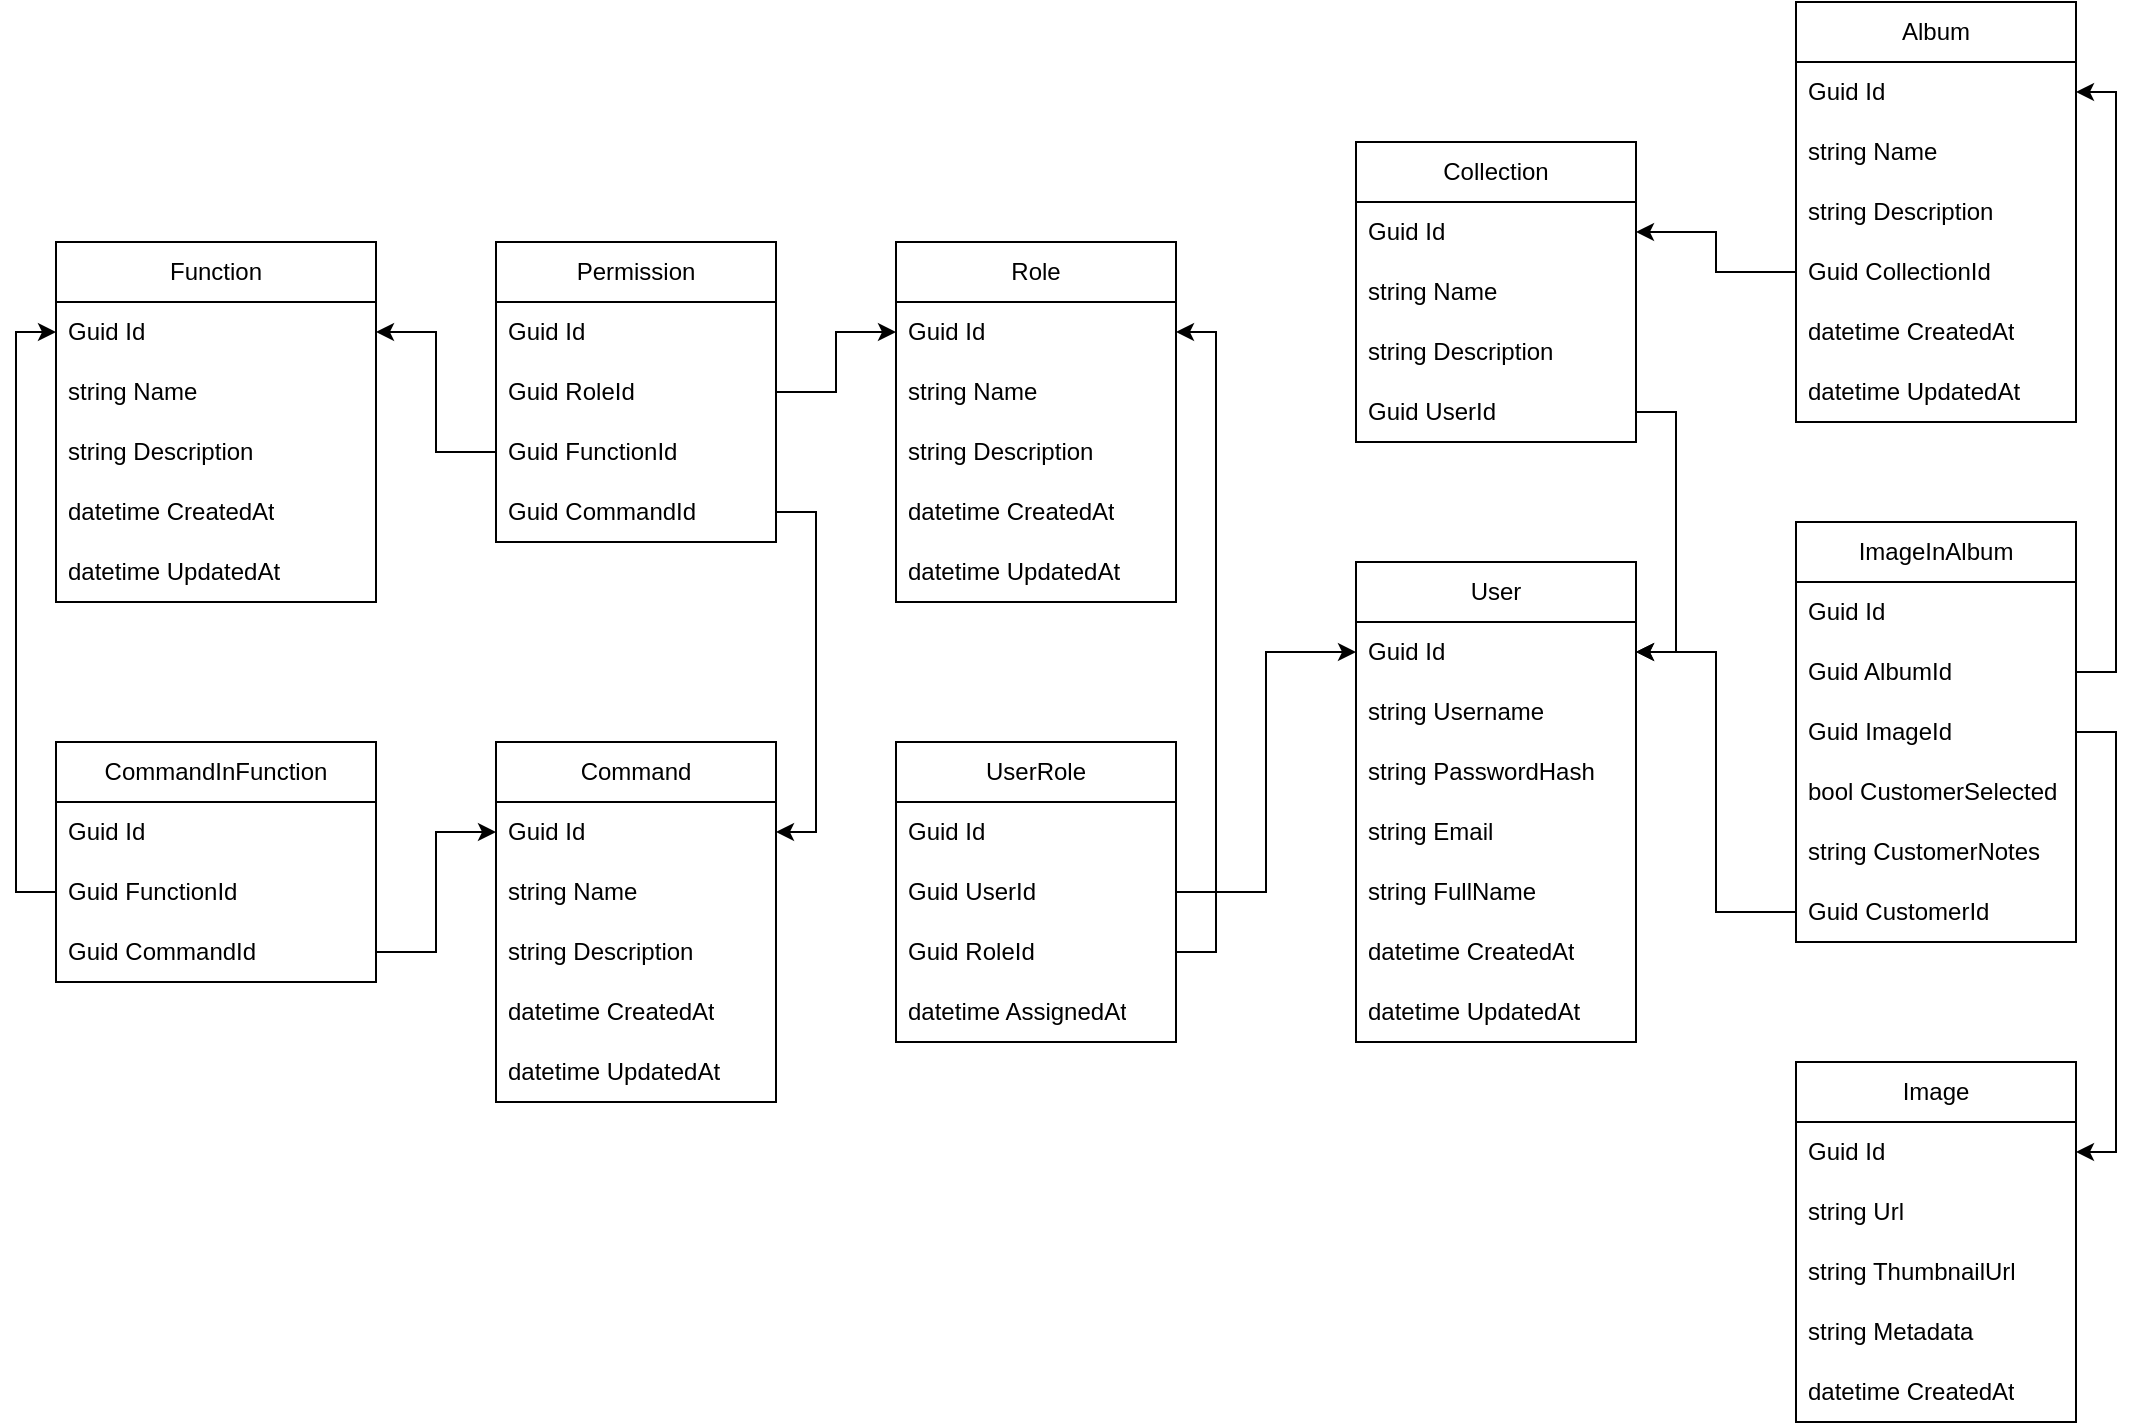 <mxfile version="26.0.3">
  <diagram name="Page-1" id="929967ad-93f9-6ef4-fab6-5d389245f69c">
    <mxGraphModel dx="1436" dy="853" grid="1" gridSize="10" guides="1" tooltips="1" connect="1" arrows="1" fold="1" page="1" pageScale="1.5" pageWidth="1169" pageHeight="826" background="none" math="0" shadow="0">
      <root>
        <mxCell id="0" style=";html=1;" />
        <mxCell id="1" style=";html=1;" parent="0" />
        <mxCell id="LEmxtr9659id1qwwEW8W-7" value="Collection" style="swimlane;fontStyle=0;childLayout=stackLayout;horizontal=1;startSize=30;horizontalStack=0;resizeParent=1;resizeParentMax=0;resizeLast=0;collapsible=1;marginBottom=0;whiteSpace=wrap;html=1;" parent="1" vertex="1">
          <mxGeometry x="900" y="450" width="140" height="150" as="geometry" />
        </mxCell>
        <mxCell id="LEmxtr9659id1qwwEW8W-8" value="Guid Id" style="text;strokeColor=none;fillColor=none;align=left;verticalAlign=middle;spacingLeft=4;spacingRight=4;overflow=hidden;points=[[0,0.5],[1,0.5]];portConstraint=eastwest;rotatable=0;whiteSpace=wrap;html=1;" parent="LEmxtr9659id1qwwEW8W-7" vertex="1">
          <mxGeometry y="30" width="140" height="30" as="geometry" />
        </mxCell>
        <mxCell id="LEmxtr9659id1qwwEW8W-9" value="string&amp;nbsp;Name" style="text;strokeColor=none;fillColor=none;align=left;verticalAlign=middle;spacingLeft=4;spacingRight=4;overflow=hidden;points=[[0,0.5],[1,0.5]];portConstraint=eastwest;rotatable=0;whiteSpace=wrap;html=1;" parent="LEmxtr9659id1qwwEW8W-7" vertex="1">
          <mxGeometry y="60" width="140" height="30" as="geometry" />
        </mxCell>
        <mxCell id="LEmxtr9659id1qwwEW8W-10" value="string&amp;nbsp;Description" style="text;strokeColor=none;fillColor=none;align=left;verticalAlign=middle;spacingLeft=4;spacingRight=4;overflow=hidden;points=[[0,0.5],[1,0.5]];portConstraint=eastwest;rotatable=0;whiteSpace=wrap;html=1;" parent="LEmxtr9659id1qwwEW8W-7" vertex="1">
          <mxGeometry y="90" width="140" height="30" as="geometry" />
        </mxCell>
        <mxCell id="LEmxtr9659id1qwwEW8W-77" value="Guid UserId" style="text;strokeColor=none;fillColor=none;align=left;verticalAlign=middle;spacingLeft=4;spacingRight=4;overflow=hidden;points=[[0,0.5],[1,0.5]];portConstraint=eastwest;rotatable=0;whiteSpace=wrap;html=1;" parent="LEmxtr9659id1qwwEW8W-7" vertex="1">
          <mxGeometry y="120" width="140" height="30" as="geometry" />
        </mxCell>
        <mxCell id="LEmxtr9659id1qwwEW8W-12" value="Album" style="swimlane;fontStyle=0;childLayout=stackLayout;horizontal=1;startSize=30;horizontalStack=0;resizeParent=1;resizeParentMax=0;resizeLast=0;collapsible=1;marginBottom=0;whiteSpace=wrap;html=1;" parent="1" vertex="1">
          <mxGeometry x="1120" y="380" width="140" height="210" as="geometry" />
        </mxCell>
        <mxCell id="LEmxtr9659id1qwwEW8W-13" value="Guid Id" style="text;strokeColor=none;fillColor=none;align=left;verticalAlign=middle;spacingLeft=4;spacingRight=4;overflow=hidden;points=[[0,0.5],[1,0.5]];portConstraint=eastwest;rotatable=0;whiteSpace=wrap;html=1;" parent="LEmxtr9659id1qwwEW8W-12" vertex="1">
          <mxGeometry y="30" width="140" height="30" as="geometry" />
        </mxCell>
        <mxCell id="LEmxtr9659id1qwwEW8W-14" value="string&amp;nbsp;Name" style="text;strokeColor=none;fillColor=none;align=left;verticalAlign=middle;spacingLeft=4;spacingRight=4;overflow=hidden;points=[[0,0.5],[1,0.5]];portConstraint=eastwest;rotatable=0;whiteSpace=wrap;html=1;" parent="LEmxtr9659id1qwwEW8W-12" vertex="1">
          <mxGeometry y="60" width="140" height="30" as="geometry" />
        </mxCell>
        <mxCell id="LEmxtr9659id1qwwEW8W-15" value="string&amp;nbsp;Description" style="text;strokeColor=none;fillColor=none;align=left;verticalAlign=middle;spacingLeft=4;spacingRight=4;overflow=hidden;points=[[0,0.5],[1,0.5]];portConstraint=eastwest;rotatable=0;whiteSpace=wrap;html=1;" parent="LEmxtr9659id1qwwEW8W-12" vertex="1">
          <mxGeometry y="90" width="140" height="30" as="geometry" />
        </mxCell>
        <mxCell id="LEmxtr9659id1qwwEW8W-78" value="Guid CollectionId" style="text;strokeColor=none;fillColor=none;align=left;verticalAlign=middle;spacingLeft=4;spacingRight=4;overflow=hidden;points=[[0,0.5],[1,0.5]];portConstraint=eastwest;rotatable=0;whiteSpace=wrap;html=1;" parent="LEmxtr9659id1qwwEW8W-12" vertex="1">
          <mxGeometry y="120" width="140" height="30" as="geometry" />
        </mxCell>
        <mxCell id="LEmxtr9659id1qwwEW8W-79" value="datetime&amp;nbsp;CreatedAt" style="text;strokeColor=none;fillColor=none;align=left;verticalAlign=middle;spacingLeft=4;spacingRight=4;overflow=hidden;points=[[0,0.5],[1,0.5]];portConstraint=eastwest;rotatable=0;whiteSpace=wrap;html=1;" parent="LEmxtr9659id1qwwEW8W-12" vertex="1">
          <mxGeometry y="150" width="140" height="30" as="geometry" />
        </mxCell>
        <mxCell id="LEmxtr9659id1qwwEW8W-80" value="datetime&amp;nbsp;UpdatedAt" style="text;strokeColor=none;fillColor=none;align=left;verticalAlign=middle;spacingLeft=4;spacingRight=4;overflow=hidden;points=[[0,0.5],[1,0.5]];portConstraint=eastwest;rotatable=0;whiteSpace=wrap;html=1;" parent="LEmxtr9659id1qwwEW8W-12" vertex="1">
          <mxGeometry y="180" width="140" height="30" as="geometry" />
        </mxCell>
        <mxCell id="LEmxtr9659id1qwwEW8W-16" value="User" style="swimlane;fontStyle=0;childLayout=stackLayout;horizontal=1;startSize=30;horizontalStack=0;resizeParent=1;resizeParentMax=0;resizeLast=0;collapsible=1;marginBottom=0;whiteSpace=wrap;html=1;" parent="1" vertex="1">
          <mxGeometry x="900" y="660" width="140" height="240" as="geometry" />
        </mxCell>
        <mxCell id="LEmxtr9659id1qwwEW8W-17" value="Guid Id" style="text;strokeColor=none;fillColor=none;align=left;verticalAlign=middle;spacingLeft=4;spacingRight=4;overflow=hidden;points=[[0,0.5],[1,0.5]];portConstraint=eastwest;rotatable=0;whiteSpace=wrap;html=1;" parent="LEmxtr9659id1qwwEW8W-16" vertex="1">
          <mxGeometry y="30" width="140" height="30" as="geometry" />
        </mxCell>
        <mxCell id="LEmxtr9659id1qwwEW8W-18" value="string Username " style="text;strokeColor=none;fillColor=none;align=left;verticalAlign=middle;spacingLeft=4;spacingRight=4;overflow=hidden;points=[[0,0.5],[1,0.5]];portConstraint=eastwest;rotatable=0;whiteSpace=wrap;html=1;" parent="LEmxtr9659id1qwwEW8W-16" vertex="1">
          <mxGeometry y="60" width="140" height="30" as="geometry" />
        </mxCell>
        <mxCell id="LEmxtr9659id1qwwEW8W-19" value="string&amp;nbsp;PasswordHash " style="text;strokeColor=none;fillColor=none;align=left;verticalAlign=middle;spacingLeft=4;spacingRight=4;overflow=hidden;points=[[0,0.5],[1,0.5]];portConstraint=eastwest;rotatable=0;whiteSpace=wrap;html=1;" parent="LEmxtr9659id1qwwEW8W-16" vertex="1">
          <mxGeometry y="90" width="140" height="30" as="geometry" />
        </mxCell>
        <mxCell id="LEmxtr9659id1qwwEW8W-53" value="string&amp;nbsp;Email " style="text;strokeColor=none;fillColor=none;align=left;verticalAlign=middle;spacingLeft=4;spacingRight=4;overflow=hidden;points=[[0,0.5],[1,0.5]];portConstraint=eastwest;rotatable=0;whiteSpace=wrap;html=1;" parent="LEmxtr9659id1qwwEW8W-16" vertex="1">
          <mxGeometry y="120" width="140" height="30" as="geometry" />
        </mxCell>
        <mxCell id="LEmxtr9659id1qwwEW8W-54" value="string FullName  " style="text;strokeColor=none;fillColor=none;align=left;verticalAlign=middle;spacingLeft=4;spacingRight=4;overflow=hidden;points=[[0,0.5],[1,0.5]];portConstraint=eastwest;rotatable=0;whiteSpace=wrap;html=1;" parent="LEmxtr9659id1qwwEW8W-16" vertex="1">
          <mxGeometry y="150" width="140" height="30" as="geometry" />
        </mxCell>
        <mxCell id="LEmxtr9659id1qwwEW8W-55" value="datetime&amp;nbsp;CreatedAt " style="text;strokeColor=none;fillColor=none;align=left;verticalAlign=middle;spacingLeft=4;spacingRight=4;overflow=hidden;points=[[0,0.5],[1,0.5]];portConstraint=eastwest;rotatable=0;whiteSpace=wrap;html=1;" parent="LEmxtr9659id1qwwEW8W-16" vertex="1">
          <mxGeometry y="180" width="140" height="30" as="geometry" />
        </mxCell>
        <mxCell id="LEmxtr9659id1qwwEW8W-56" value="datetime&amp;nbsp;UpdatedAt  " style="text;strokeColor=none;fillColor=none;align=left;verticalAlign=middle;spacingLeft=4;spacingRight=4;overflow=hidden;points=[[0,0.5],[1,0.5]];portConstraint=eastwest;rotatable=0;whiteSpace=wrap;html=1;" parent="LEmxtr9659id1qwwEW8W-16" vertex="1">
          <mxGeometry y="210" width="140" height="30" as="geometry" />
        </mxCell>
        <mxCell id="LEmxtr9659id1qwwEW8W-20" value="Image" style="swimlane;fontStyle=0;childLayout=stackLayout;horizontal=1;startSize=30;horizontalStack=0;resizeParent=1;resizeParentMax=0;resizeLast=0;collapsible=1;marginBottom=0;whiteSpace=wrap;html=1;" parent="1" vertex="1">
          <mxGeometry x="1120" y="910" width="140" height="180" as="geometry" />
        </mxCell>
        <mxCell id="LEmxtr9659id1qwwEW8W-21" value="Guid Id" style="text;strokeColor=none;fillColor=none;align=left;verticalAlign=middle;spacingLeft=4;spacingRight=4;overflow=hidden;points=[[0,0.5],[1,0.5]];portConstraint=eastwest;rotatable=0;whiteSpace=wrap;html=1;" parent="LEmxtr9659id1qwwEW8W-20" vertex="1">
          <mxGeometry y="30" width="140" height="30" as="geometry" />
        </mxCell>
        <mxCell id="LEmxtr9659id1qwwEW8W-22" value="string Url" style="text;strokeColor=none;fillColor=none;align=left;verticalAlign=middle;spacingLeft=4;spacingRight=4;overflow=hidden;points=[[0,0.5],[1,0.5]];portConstraint=eastwest;rotatable=0;whiteSpace=wrap;html=1;" parent="LEmxtr9659id1qwwEW8W-20" vertex="1">
          <mxGeometry y="60" width="140" height="30" as="geometry" />
        </mxCell>
        <mxCell id="LEmxtr9659id1qwwEW8W-81" value="string ThumbnailUrl " style="text;strokeColor=none;fillColor=none;align=left;verticalAlign=middle;spacingLeft=4;spacingRight=4;overflow=hidden;points=[[0,0.5],[1,0.5]];portConstraint=eastwest;rotatable=0;whiteSpace=wrap;html=1;" parent="LEmxtr9659id1qwwEW8W-20" vertex="1">
          <mxGeometry y="90" width="140" height="30" as="geometry" />
        </mxCell>
        <mxCell id="LEmxtr9659id1qwwEW8W-82" value="string Metadata  " style="text;strokeColor=none;fillColor=none;align=left;verticalAlign=middle;spacingLeft=4;spacingRight=4;overflow=hidden;points=[[0,0.5],[1,0.5]];portConstraint=eastwest;rotatable=0;whiteSpace=wrap;html=1;" parent="LEmxtr9659id1qwwEW8W-20" vertex="1">
          <mxGeometry y="120" width="140" height="30" as="geometry" />
        </mxCell>
        <mxCell id="LEmxtr9659id1qwwEW8W-83" value="datetime&amp;nbsp;CreatedAt" style="text;strokeColor=none;fillColor=none;align=left;verticalAlign=middle;spacingLeft=4;spacingRight=4;overflow=hidden;points=[[0,0.5],[1,0.5]];portConstraint=eastwest;rotatable=0;whiteSpace=wrap;html=1;" parent="LEmxtr9659id1qwwEW8W-20" vertex="1">
          <mxGeometry y="150" width="140" height="30" as="geometry" />
        </mxCell>
        <mxCell id="LEmxtr9659id1qwwEW8W-24" value="Role" style="swimlane;fontStyle=0;childLayout=stackLayout;horizontal=1;startSize=30;horizontalStack=0;resizeParent=1;resizeParentMax=0;resizeLast=0;collapsible=1;marginBottom=0;whiteSpace=wrap;html=1;" parent="1" vertex="1">
          <mxGeometry x="670" y="500" width="140" height="180" as="geometry" />
        </mxCell>
        <mxCell id="LEmxtr9659id1qwwEW8W-25" value="Guid Id" style="text;strokeColor=none;fillColor=none;align=left;verticalAlign=middle;spacingLeft=4;spacingRight=4;overflow=hidden;points=[[0,0.5],[1,0.5]];portConstraint=eastwest;rotatable=0;whiteSpace=wrap;html=1;" parent="LEmxtr9659id1qwwEW8W-24" vertex="1">
          <mxGeometry y="30" width="140" height="30" as="geometry" />
        </mxCell>
        <mxCell id="LEmxtr9659id1qwwEW8W-26" value="string&amp;nbsp;Name " style="text;strokeColor=none;fillColor=none;align=left;verticalAlign=middle;spacingLeft=4;spacingRight=4;overflow=hidden;points=[[0,0.5],[1,0.5]];portConstraint=eastwest;rotatable=0;whiteSpace=wrap;html=1;" parent="LEmxtr9659id1qwwEW8W-24" vertex="1">
          <mxGeometry y="60" width="140" height="30" as="geometry" />
        </mxCell>
        <mxCell id="LEmxtr9659id1qwwEW8W-60" value="string&amp;nbsp;Description  " style="text;strokeColor=none;fillColor=none;align=left;verticalAlign=middle;spacingLeft=4;spacingRight=4;overflow=hidden;points=[[0,0.5],[1,0.5]];portConstraint=eastwest;rotatable=0;whiteSpace=wrap;html=1;" parent="LEmxtr9659id1qwwEW8W-24" vertex="1">
          <mxGeometry y="90" width="140" height="30" as="geometry" />
        </mxCell>
        <mxCell id="LEmxtr9659id1qwwEW8W-64" value="datetime CreatedAt " style="text;strokeColor=none;fillColor=none;align=left;verticalAlign=middle;spacingLeft=4;spacingRight=4;overflow=hidden;points=[[0,0.5],[1,0.5]];portConstraint=eastwest;rotatable=0;whiteSpace=wrap;html=1;" parent="LEmxtr9659id1qwwEW8W-24" vertex="1">
          <mxGeometry y="120" width="140" height="30" as="geometry" />
        </mxCell>
        <mxCell id="LEmxtr9659id1qwwEW8W-65" value="datetime UpdatedAt  " style="text;strokeColor=none;fillColor=none;align=left;verticalAlign=middle;spacingLeft=4;spacingRight=4;overflow=hidden;points=[[0,0.5],[1,0.5]];portConstraint=eastwest;rotatable=0;whiteSpace=wrap;html=1;" parent="LEmxtr9659id1qwwEW8W-24" vertex="1">
          <mxGeometry y="150" width="140" height="30" as="geometry" />
        </mxCell>
        <mxCell id="LEmxtr9659id1qwwEW8W-28" value="Function" style="swimlane;fontStyle=0;childLayout=stackLayout;horizontal=1;startSize=30;horizontalStack=0;resizeParent=1;resizeParentMax=0;resizeLast=0;collapsible=1;marginBottom=0;whiteSpace=wrap;html=1;" parent="1" vertex="1">
          <mxGeometry x="250" y="500" width="160" height="180" as="geometry" />
        </mxCell>
        <mxCell id="LEmxtr9659id1qwwEW8W-29" value="Guid Id" style="text;strokeColor=none;fillColor=none;align=left;verticalAlign=middle;spacingLeft=4;spacingRight=4;overflow=hidden;points=[[0,0.5],[1,0.5]];portConstraint=eastwest;rotatable=0;whiteSpace=wrap;html=1;" parent="LEmxtr9659id1qwwEW8W-28" vertex="1">
          <mxGeometry y="30" width="160" height="30" as="geometry" />
        </mxCell>
        <mxCell id="LEmxtr9659id1qwwEW8W-30" value="string&amp;nbsp;Name" style="text;strokeColor=none;fillColor=none;align=left;verticalAlign=middle;spacingLeft=4;spacingRight=4;overflow=hidden;points=[[0,0.5],[1,0.5]];portConstraint=eastwest;rotatable=0;whiteSpace=wrap;html=1;" parent="LEmxtr9659id1qwwEW8W-28" vertex="1">
          <mxGeometry y="60" width="160" height="30" as="geometry" />
        </mxCell>
        <mxCell id="LEmxtr9659id1qwwEW8W-31" value="string&amp;nbsp;Description" style="text;strokeColor=none;fillColor=none;align=left;verticalAlign=middle;spacingLeft=4;spacingRight=4;overflow=hidden;points=[[0,0.5],[1,0.5]];portConstraint=eastwest;rotatable=0;whiteSpace=wrap;html=1;" parent="LEmxtr9659id1qwwEW8W-28" vertex="1">
          <mxGeometry y="90" width="160" height="30" as="geometry" />
        </mxCell>
        <mxCell id="LEmxtr9659id1qwwEW8W-67" value="datetime CreatedAt" style="text;strokeColor=none;fillColor=none;align=left;verticalAlign=middle;spacingLeft=4;spacingRight=4;overflow=hidden;points=[[0,0.5],[1,0.5]];portConstraint=eastwest;rotatable=0;whiteSpace=wrap;html=1;" parent="LEmxtr9659id1qwwEW8W-28" vertex="1">
          <mxGeometry y="120" width="160" height="30" as="geometry" />
        </mxCell>
        <mxCell id="LEmxtr9659id1qwwEW8W-68" value="datetime UpdatedAt " style="text;strokeColor=none;fillColor=none;align=left;verticalAlign=middle;spacingLeft=4;spacingRight=4;overflow=hidden;points=[[0,0.5],[1,0.5]];portConstraint=eastwest;rotatable=0;whiteSpace=wrap;html=1;" parent="LEmxtr9659id1qwwEW8W-28" vertex="1">
          <mxGeometry y="150" width="160" height="30" as="geometry" />
        </mxCell>
        <mxCell id="LEmxtr9659id1qwwEW8W-32" value="Command" style="swimlane;fontStyle=0;childLayout=stackLayout;horizontal=1;startSize=30;horizontalStack=0;resizeParent=1;resizeParentMax=0;resizeLast=0;collapsible=1;marginBottom=0;whiteSpace=wrap;html=1;" parent="1" vertex="1">
          <mxGeometry x="470" y="750" width="140" height="180" as="geometry" />
        </mxCell>
        <mxCell id="LEmxtr9659id1qwwEW8W-33" value="Guid Id" style="text;strokeColor=none;fillColor=none;align=left;verticalAlign=middle;spacingLeft=4;spacingRight=4;overflow=hidden;points=[[0,0.5],[1,0.5]];portConstraint=eastwest;rotatable=0;whiteSpace=wrap;html=1;" parent="LEmxtr9659id1qwwEW8W-32" vertex="1">
          <mxGeometry y="30" width="140" height="30" as="geometry" />
        </mxCell>
        <mxCell id="LEmxtr9659id1qwwEW8W-34" value="string&amp;nbsp;Name" style="text;strokeColor=none;fillColor=none;align=left;verticalAlign=middle;spacingLeft=4;spacingRight=4;overflow=hidden;points=[[0,0.5],[1,0.5]];portConstraint=eastwest;rotatable=0;whiteSpace=wrap;html=1;" parent="LEmxtr9659id1qwwEW8W-32" vertex="1">
          <mxGeometry y="60" width="140" height="30" as="geometry" />
        </mxCell>
        <mxCell id="LEmxtr9659id1qwwEW8W-35" value="string&amp;nbsp;Description" style="text;strokeColor=none;fillColor=none;align=left;verticalAlign=middle;spacingLeft=4;spacingRight=4;overflow=hidden;points=[[0,0.5],[1,0.5]];portConstraint=eastwest;rotatable=0;whiteSpace=wrap;html=1;" parent="LEmxtr9659id1qwwEW8W-32" vertex="1">
          <mxGeometry y="90" width="140" height="30" as="geometry" />
        </mxCell>
        <mxCell id="LEmxtr9659id1qwwEW8W-69" value="datetime CreatedAt" style="text;strokeColor=none;fillColor=none;align=left;verticalAlign=middle;spacingLeft=4;spacingRight=4;overflow=hidden;points=[[0,0.5],[1,0.5]];portConstraint=eastwest;rotatable=0;whiteSpace=wrap;html=1;" parent="LEmxtr9659id1qwwEW8W-32" vertex="1">
          <mxGeometry y="120" width="140" height="30" as="geometry" />
        </mxCell>
        <mxCell id="LEmxtr9659id1qwwEW8W-70" value="datetime UpdatedAt" style="text;strokeColor=none;fillColor=none;align=left;verticalAlign=middle;spacingLeft=4;spacingRight=4;overflow=hidden;points=[[0,0.5],[1,0.5]];portConstraint=eastwest;rotatable=0;whiteSpace=wrap;html=1;" parent="LEmxtr9659id1qwwEW8W-32" vertex="1">
          <mxGeometry y="150" width="140" height="30" as="geometry" />
        </mxCell>
        <mxCell id="LEmxtr9659id1qwwEW8W-36" value="CommandInFunction" style="swimlane;fontStyle=0;childLayout=stackLayout;horizontal=1;startSize=30;horizontalStack=0;resizeParent=1;resizeParentMax=0;resizeLast=0;collapsible=1;marginBottom=0;whiteSpace=wrap;html=1;" parent="1" vertex="1">
          <mxGeometry x="250" y="750" width="160" height="120" as="geometry" />
        </mxCell>
        <mxCell id="LEmxtr9659id1qwwEW8W-37" value="Guid Id" style="text;strokeColor=none;fillColor=none;align=left;verticalAlign=middle;spacingLeft=4;spacingRight=4;overflow=hidden;points=[[0,0.5],[1,0.5]];portConstraint=eastwest;rotatable=0;whiteSpace=wrap;html=1;" parent="LEmxtr9659id1qwwEW8W-36" vertex="1">
          <mxGeometry y="30" width="160" height="30" as="geometry" />
        </mxCell>
        <mxCell id="LEmxtr9659id1qwwEW8W-71" value="Guid FunctionId " style="text;strokeColor=none;fillColor=none;align=left;verticalAlign=middle;spacingLeft=4;spacingRight=4;overflow=hidden;points=[[0,0.5],[1,0.5]];portConstraint=eastwest;rotatable=0;whiteSpace=wrap;html=1;" parent="LEmxtr9659id1qwwEW8W-36" vertex="1">
          <mxGeometry y="60" width="160" height="30" as="geometry" />
        </mxCell>
        <mxCell id="LEmxtr9659id1qwwEW8W-72" value="Guid CommandId " style="text;strokeColor=none;fillColor=none;align=left;verticalAlign=middle;spacingLeft=4;spacingRight=4;overflow=hidden;points=[[0,0.5],[1,0.5]];portConstraint=eastwest;rotatable=0;whiteSpace=wrap;html=1;" parent="LEmxtr9659id1qwwEW8W-36" vertex="1">
          <mxGeometry y="90" width="160" height="30" as="geometry" />
        </mxCell>
        <mxCell id="LEmxtr9659id1qwwEW8W-41" value="Permission" style="swimlane;fontStyle=0;childLayout=stackLayout;horizontal=1;startSize=30;horizontalStack=0;resizeParent=1;resizeParentMax=0;resizeLast=0;collapsible=1;marginBottom=0;whiteSpace=wrap;html=1;" parent="1" vertex="1">
          <mxGeometry x="470" y="500" width="140" height="150" as="geometry" />
        </mxCell>
        <mxCell id="LEmxtr9659id1qwwEW8W-42" value="Guid Id" style="text;strokeColor=none;fillColor=none;align=left;verticalAlign=middle;spacingLeft=4;spacingRight=4;overflow=hidden;points=[[0,0.5],[1,0.5]];portConstraint=eastwest;rotatable=0;whiteSpace=wrap;html=1;" parent="LEmxtr9659id1qwwEW8W-41" vertex="1">
          <mxGeometry y="30" width="140" height="30" as="geometry" />
        </mxCell>
        <mxCell id="LEmxtr9659id1qwwEW8W-73" value="Guid RoleId " style="text;strokeColor=none;fillColor=none;align=left;verticalAlign=middle;spacingLeft=4;spacingRight=4;overflow=hidden;points=[[0,0.5],[1,0.5]];portConstraint=eastwest;rotatable=0;whiteSpace=wrap;html=1;" parent="LEmxtr9659id1qwwEW8W-41" vertex="1">
          <mxGeometry y="60" width="140" height="30" as="geometry" />
        </mxCell>
        <mxCell id="LEmxtr9659id1qwwEW8W-74" value="Guid FunctionId " style="text;strokeColor=none;fillColor=none;align=left;verticalAlign=middle;spacingLeft=4;spacingRight=4;overflow=hidden;points=[[0,0.5],[1,0.5]];portConstraint=eastwest;rotatable=0;whiteSpace=wrap;html=1;" parent="LEmxtr9659id1qwwEW8W-41" vertex="1">
          <mxGeometry y="90" width="140" height="30" as="geometry" />
        </mxCell>
        <mxCell id="LEmxtr9659id1qwwEW8W-75" value="Guid CommandId " style="text;strokeColor=none;fillColor=none;align=left;verticalAlign=middle;spacingLeft=4;spacingRight=4;overflow=hidden;points=[[0,0.5],[1,0.5]];portConstraint=eastwest;rotatable=0;whiteSpace=wrap;html=1;" parent="LEmxtr9659id1qwwEW8W-41" vertex="1">
          <mxGeometry y="120" width="140" height="30" as="geometry" />
        </mxCell>
        <mxCell id="LEmxtr9659id1qwwEW8W-45" value="UserRole" style="swimlane;fontStyle=0;childLayout=stackLayout;horizontal=1;startSize=30;horizontalStack=0;resizeParent=1;resizeParentMax=0;resizeLast=0;collapsible=1;marginBottom=0;whiteSpace=wrap;html=1;" parent="1" vertex="1">
          <mxGeometry x="670" y="750" width="140" height="150" as="geometry" />
        </mxCell>
        <mxCell id="LEmxtr9659id1qwwEW8W-46" value="Guid Id" style="text;strokeColor=none;fillColor=none;align=left;verticalAlign=middle;spacingLeft=4;spacingRight=4;overflow=hidden;points=[[0,0.5],[1,0.5]];portConstraint=eastwest;rotatable=0;whiteSpace=wrap;html=1;" parent="LEmxtr9659id1qwwEW8W-45" vertex="1">
          <mxGeometry y="30" width="140" height="30" as="geometry" />
        </mxCell>
        <mxCell id="LEmxtr9659id1qwwEW8W-47" value="Guid UserId" style="text;strokeColor=none;fillColor=none;align=left;verticalAlign=middle;spacingLeft=4;spacingRight=4;overflow=hidden;points=[[0,0.5],[1,0.5]];portConstraint=eastwest;rotatable=0;whiteSpace=wrap;html=1;" parent="LEmxtr9659id1qwwEW8W-45" vertex="1">
          <mxGeometry y="60" width="140" height="30" as="geometry" />
        </mxCell>
        <mxCell id="LEmxtr9659id1qwwEW8W-48" value="Guid RoleId" style="text;strokeColor=none;fillColor=none;align=left;verticalAlign=middle;spacingLeft=4;spacingRight=4;overflow=hidden;points=[[0,0.5],[1,0.5]];portConstraint=eastwest;rotatable=0;whiteSpace=wrap;html=1;" parent="LEmxtr9659id1qwwEW8W-45" vertex="1">
          <mxGeometry y="90" width="140" height="30" as="geometry" />
        </mxCell>
        <mxCell id="LEmxtr9659id1qwwEW8W-66" value="datetime AssignedAt " style="text;strokeColor=none;fillColor=none;align=left;verticalAlign=middle;spacingLeft=4;spacingRight=4;overflow=hidden;points=[[0,0.5],[1,0.5]];portConstraint=eastwest;rotatable=0;whiteSpace=wrap;html=1;" parent="LEmxtr9659id1qwwEW8W-45" vertex="1">
          <mxGeometry y="120" width="140" height="30" as="geometry" />
        </mxCell>
        <mxCell id="LEmxtr9659id1qwwEW8W-49" value="ImageInAlbum" style="swimlane;fontStyle=0;childLayout=stackLayout;horizontal=1;startSize=30;horizontalStack=0;resizeParent=1;resizeParentMax=0;resizeLast=0;collapsible=1;marginBottom=0;whiteSpace=wrap;html=1;" parent="1" vertex="1">
          <mxGeometry x="1120" y="640" width="140" height="210" as="geometry" />
        </mxCell>
        <mxCell id="LEmxtr9659id1qwwEW8W-50" value="Guid Id" style="text;strokeColor=none;fillColor=none;align=left;verticalAlign=middle;spacingLeft=4;spacingRight=4;overflow=hidden;points=[[0,0.5],[1,0.5]];portConstraint=eastwest;rotatable=0;whiteSpace=wrap;html=1;" parent="LEmxtr9659id1qwwEW8W-49" vertex="1">
          <mxGeometry y="30" width="140" height="30" as="geometry" />
        </mxCell>
        <mxCell id="LEmxtr9659id1qwwEW8W-84" value="Guid AlbumId " style="text;strokeColor=none;fillColor=none;align=left;verticalAlign=middle;spacingLeft=4;spacingRight=4;overflow=hidden;points=[[0,0.5],[1,0.5]];portConstraint=eastwest;rotatable=0;whiteSpace=wrap;html=1;" parent="LEmxtr9659id1qwwEW8W-49" vertex="1">
          <mxGeometry y="60" width="140" height="30" as="geometry" />
        </mxCell>
        <mxCell id="LEmxtr9659id1qwwEW8W-85" value="Guid ImageId  " style="text;strokeColor=none;fillColor=none;align=left;verticalAlign=middle;spacingLeft=4;spacingRight=4;overflow=hidden;points=[[0,0.5],[1,0.5]];portConstraint=eastwest;rotatable=0;whiteSpace=wrap;html=1;" parent="LEmxtr9659id1qwwEW8W-49" vertex="1">
          <mxGeometry y="90" width="140" height="30" as="geometry" />
        </mxCell>
        <mxCell id="Gma0Ux6PhDHGAi7WaaEG-1" value="bool CustomerSelected" style="text;strokeColor=none;fillColor=none;align=left;verticalAlign=middle;spacingLeft=4;spacingRight=4;overflow=hidden;points=[[0,0.5],[1,0.5]];portConstraint=eastwest;rotatable=0;whiteSpace=wrap;html=1;" vertex="1" parent="LEmxtr9659id1qwwEW8W-49">
          <mxGeometry y="120" width="140" height="30" as="geometry" />
        </mxCell>
        <mxCell id="Gma0Ux6PhDHGAi7WaaEG-3" value="string CustomerNotes" style="text;strokeColor=none;fillColor=none;align=left;verticalAlign=middle;spacingLeft=4;spacingRight=4;overflow=hidden;points=[[0,0.5],[1,0.5]];portConstraint=eastwest;rotatable=0;whiteSpace=wrap;html=1;" vertex="1" parent="LEmxtr9659id1qwwEW8W-49">
          <mxGeometry y="150" width="140" height="30" as="geometry" />
        </mxCell>
        <mxCell id="Gma0Ux6PhDHGAi7WaaEG-4" value="Guid CustomerId" style="text;strokeColor=none;fillColor=none;align=left;verticalAlign=middle;spacingLeft=4;spacingRight=4;overflow=hidden;points=[[0,0.5],[1,0.5]];portConstraint=eastwest;rotatable=0;whiteSpace=wrap;html=1;" vertex="1" parent="LEmxtr9659id1qwwEW8W-49">
          <mxGeometry y="180" width="140" height="30" as="geometry" />
        </mxCell>
        <mxCell id="LEmxtr9659id1qwwEW8W-95" style="edgeStyle=orthogonalEdgeStyle;rounded=0;orthogonalLoop=1;jettySize=auto;html=1;exitX=0;exitY=0.5;exitDx=0;exitDy=0;entryX=0;entryY=0.5;entryDx=0;entryDy=0;" parent="1" source="LEmxtr9659id1qwwEW8W-71" target="LEmxtr9659id1qwwEW8W-29" edge="1">
          <mxGeometry relative="1" as="geometry" />
        </mxCell>
        <mxCell id="LEmxtr9659id1qwwEW8W-96" style="edgeStyle=orthogonalEdgeStyle;rounded=0;orthogonalLoop=1;jettySize=auto;html=1;exitX=1;exitY=0.5;exitDx=0;exitDy=0;entryX=0;entryY=0.5;entryDx=0;entryDy=0;" parent="1" source="LEmxtr9659id1qwwEW8W-72" target="LEmxtr9659id1qwwEW8W-33" edge="1">
          <mxGeometry relative="1" as="geometry" />
        </mxCell>
        <mxCell id="LEmxtr9659id1qwwEW8W-97" style="edgeStyle=orthogonalEdgeStyle;rounded=0;orthogonalLoop=1;jettySize=auto;html=1;exitX=0;exitY=0.5;exitDx=0;exitDy=0;entryX=1;entryY=0.5;entryDx=0;entryDy=0;" parent="1" source="LEmxtr9659id1qwwEW8W-74" target="LEmxtr9659id1qwwEW8W-29" edge="1">
          <mxGeometry relative="1" as="geometry" />
        </mxCell>
        <mxCell id="LEmxtr9659id1qwwEW8W-98" style="edgeStyle=orthogonalEdgeStyle;rounded=0;orthogonalLoop=1;jettySize=auto;html=1;exitX=1;exitY=0.5;exitDx=0;exitDy=0;entryX=1;entryY=0.5;entryDx=0;entryDy=0;" parent="1" source="LEmxtr9659id1qwwEW8W-75" target="LEmxtr9659id1qwwEW8W-33" edge="1">
          <mxGeometry relative="1" as="geometry" />
        </mxCell>
        <mxCell id="LEmxtr9659id1qwwEW8W-99" style="edgeStyle=orthogonalEdgeStyle;rounded=0;orthogonalLoop=1;jettySize=auto;html=1;exitX=1;exitY=0.5;exitDx=0;exitDy=0;entryX=0;entryY=0.5;entryDx=0;entryDy=0;" parent="1" source="LEmxtr9659id1qwwEW8W-73" target="LEmxtr9659id1qwwEW8W-25" edge="1">
          <mxGeometry relative="1" as="geometry" />
        </mxCell>
        <mxCell id="LEmxtr9659id1qwwEW8W-100" style="edgeStyle=orthogonalEdgeStyle;rounded=0;orthogonalLoop=1;jettySize=auto;html=1;exitX=1;exitY=0.5;exitDx=0;exitDy=0;entryX=1;entryY=0.5;entryDx=0;entryDy=0;" parent="1" source="LEmxtr9659id1qwwEW8W-48" target="LEmxtr9659id1qwwEW8W-25" edge="1">
          <mxGeometry relative="1" as="geometry" />
        </mxCell>
        <mxCell id="LEmxtr9659id1qwwEW8W-101" style="edgeStyle=orthogonalEdgeStyle;rounded=0;orthogonalLoop=1;jettySize=auto;html=1;exitX=1;exitY=0.5;exitDx=0;exitDy=0;entryX=0;entryY=0.5;entryDx=0;entryDy=0;" parent="1" source="LEmxtr9659id1qwwEW8W-47" target="LEmxtr9659id1qwwEW8W-17" edge="1">
          <mxGeometry relative="1" as="geometry" />
        </mxCell>
        <mxCell id="LEmxtr9659id1qwwEW8W-103" style="edgeStyle=orthogonalEdgeStyle;rounded=0;orthogonalLoop=1;jettySize=auto;html=1;exitX=1;exitY=0.5;exitDx=0;exitDy=0;entryX=1;entryY=0.5;entryDx=0;entryDy=0;" parent="1" source="LEmxtr9659id1qwwEW8W-77" target="LEmxtr9659id1qwwEW8W-17" edge="1">
          <mxGeometry relative="1" as="geometry" />
        </mxCell>
        <mxCell id="LEmxtr9659id1qwwEW8W-104" style="edgeStyle=orthogonalEdgeStyle;rounded=0;orthogonalLoop=1;jettySize=auto;html=1;exitX=0;exitY=0.5;exitDx=0;exitDy=0;entryX=1;entryY=0.5;entryDx=0;entryDy=0;" parent="1" source="LEmxtr9659id1qwwEW8W-78" target="LEmxtr9659id1qwwEW8W-8" edge="1">
          <mxGeometry relative="1" as="geometry" />
        </mxCell>
        <mxCell id="LEmxtr9659id1qwwEW8W-105" style="edgeStyle=orthogonalEdgeStyle;rounded=0;orthogonalLoop=1;jettySize=auto;html=1;exitX=1;exitY=0.5;exitDx=0;exitDy=0;entryX=1;entryY=0.5;entryDx=0;entryDy=0;" parent="1" source="LEmxtr9659id1qwwEW8W-84" target="LEmxtr9659id1qwwEW8W-13" edge="1">
          <mxGeometry relative="1" as="geometry" />
        </mxCell>
        <mxCell id="LEmxtr9659id1qwwEW8W-106" style="edgeStyle=orthogonalEdgeStyle;rounded=0;orthogonalLoop=1;jettySize=auto;html=1;exitX=1;exitY=0.5;exitDx=0;exitDy=0;entryX=1;entryY=0.5;entryDx=0;entryDy=0;" parent="1" source="LEmxtr9659id1qwwEW8W-85" target="LEmxtr9659id1qwwEW8W-21" edge="1">
          <mxGeometry relative="1" as="geometry" />
        </mxCell>
        <mxCell id="Gma0Ux6PhDHGAi7WaaEG-5" style="edgeStyle=orthogonalEdgeStyle;rounded=0;orthogonalLoop=1;jettySize=auto;html=1;entryX=1;entryY=0.5;entryDx=0;entryDy=0;" edge="1" parent="1" source="Gma0Ux6PhDHGAi7WaaEG-4" target="LEmxtr9659id1qwwEW8W-17">
          <mxGeometry relative="1" as="geometry" />
        </mxCell>
      </root>
    </mxGraphModel>
  </diagram>
</mxfile>

